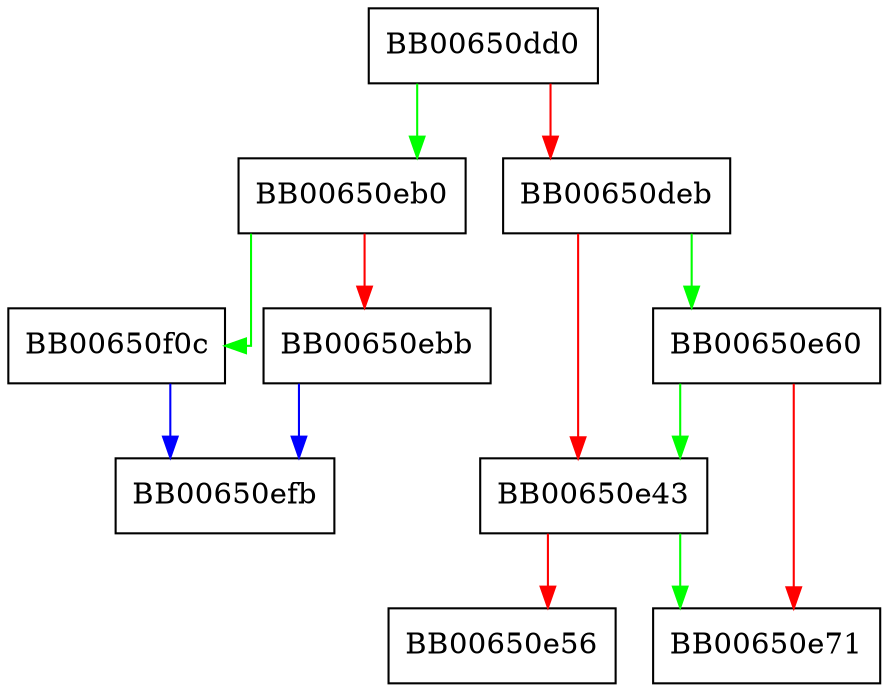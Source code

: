 digraph def_time_cb {
  node [shape="box"];
  graph [splines=ortho];
  BB00650dd0 -> BB00650eb0 [color="green"];
  BB00650dd0 -> BB00650deb [color="red"];
  BB00650deb -> BB00650e60 [color="green"];
  BB00650deb -> BB00650e43 [color="red"];
  BB00650e43 -> BB00650e71 [color="green"];
  BB00650e43 -> BB00650e56 [color="red"];
  BB00650e60 -> BB00650e43 [color="green"];
  BB00650e60 -> BB00650e71 [color="red"];
  BB00650eb0 -> BB00650f0c [color="green"];
  BB00650eb0 -> BB00650ebb [color="red"];
  BB00650ebb -> BB00650efb [color="blue"];
  BB00650f0c -> BB00650efb [color="blue"];
}